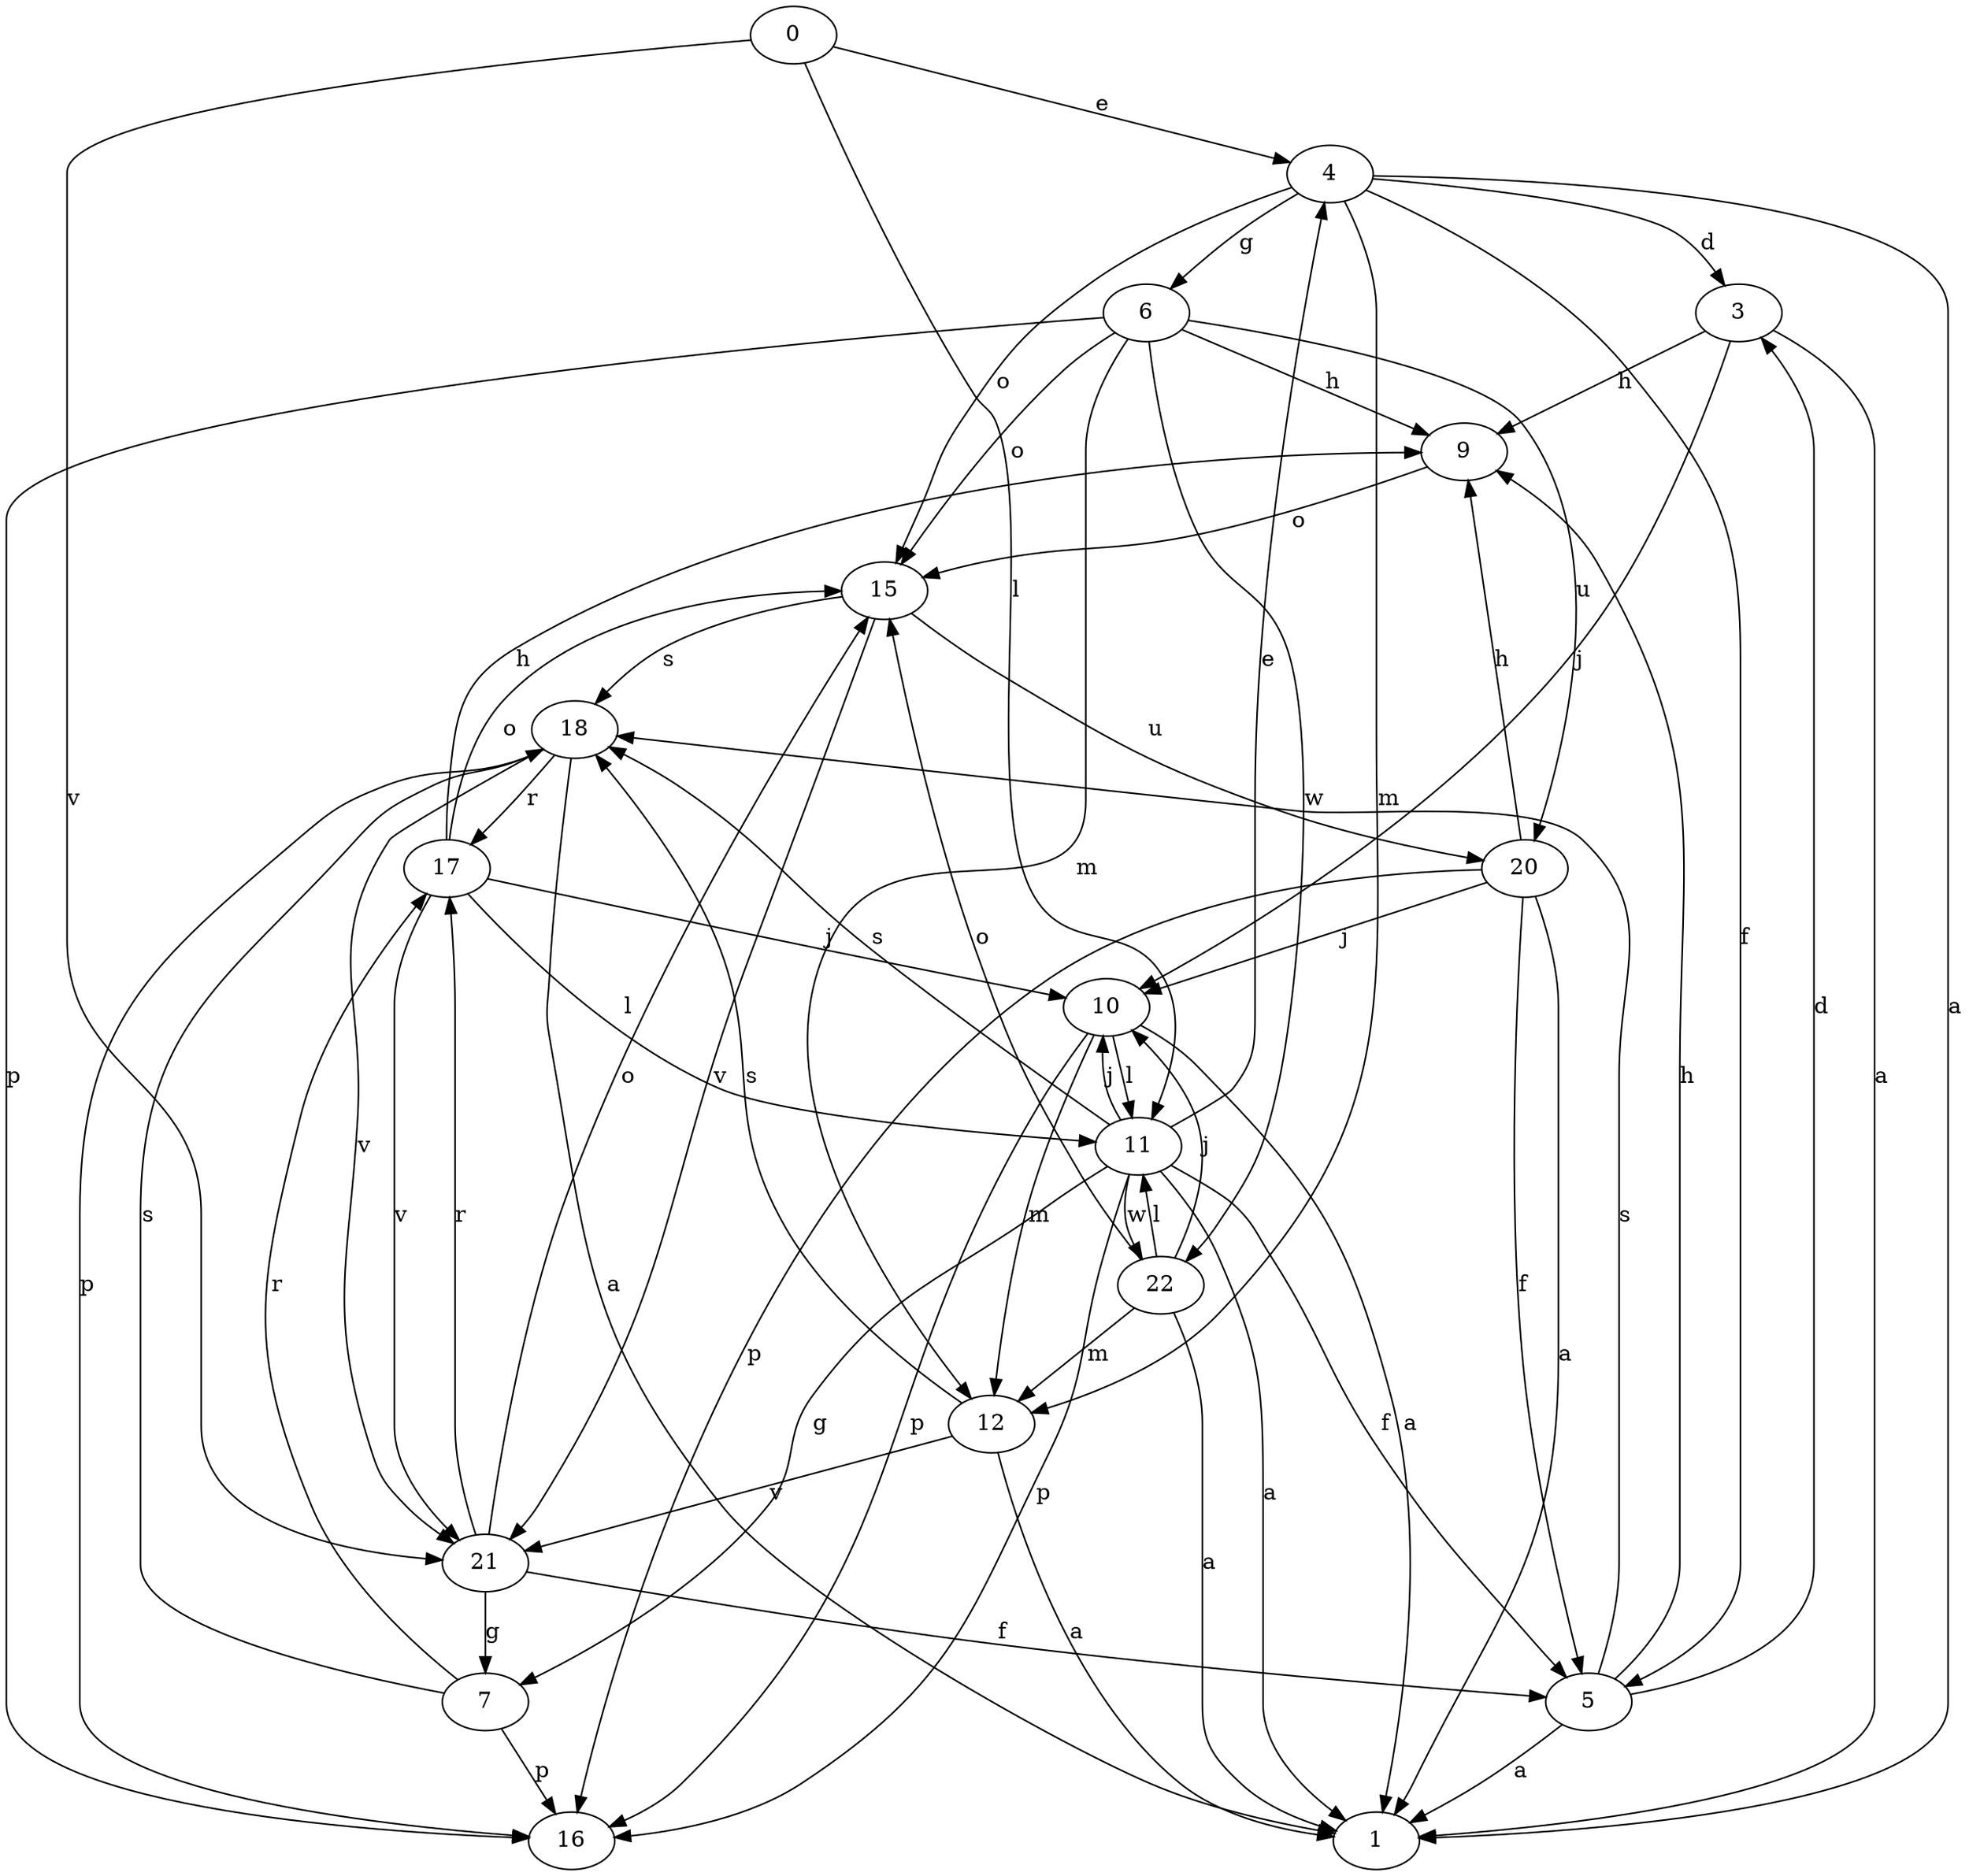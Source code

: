 strict digraph  {
0;
1;
3;
4;
5;
6;
7;
9;
10;
11;
12;
15;
16;
17;
18;
20;
21;
22;
0 -> 4  [label=e];
0 -> 11  [label=l];
0 -> 21  [label=v];
3 -> 1  [label=a];
3 -> 9  [label=h];
3 -> 10  [label=j];
4 -> 1  [label=a];
4 -> 3  [label=d];
4 -> 5  [label=f];
4 -> 6  [label=g];
4 -> 12  [label=m];
4 -> 15  [label=o];
5 -> 1  [label=a];
5 -> 3  [label=d];
5 -> 9  [label=h];
5 -> 18  [label=s];
6 -> 9  [label=h];
6 -> 12  [label=m];
6 -> 15  [label=o];
6 -> 16  [label=p];
6 -> 20  [label=u];
6 -> 22  [label=w];
7 -> 16  [label=p];
7 -> 17  [label=r];
7 -> 18  [label=s];
9 -> 15  [label=o];
10 -> 1  [label=a];
10 -> 11  [label=l];
10 -> 12  [label=m];
10 -> 16  [label=p];
11 -> 1  [label=a];
11 -> 4  [label=e];
11 -> 5  [label=f];
11 -> 7  [label=g];
11 -> 10  [label=j];
11 -> 16  [label=p];
11 -> 18  [label=s];
11 -> 22  [label=w];
12 -> 1  [label=a];
12 -> 18  [label=s];
12 -> 21  [label=v];
15 -> 18  [label=s];
15 -> 20  [label=u];
15 -> 21  [label=v];
17 -> 9  [label=h];
17 -> 10  [label=j];
17 -> 11  [label=l];
17 -> 15  [label=o];
17 -> 21  [label=v];
18 -> 1  [label=a];
18 -> 16  [label=p];
18 -> 17  [label=r];
18 -> 21  [label=v];
20 -> 1  [label=a];
20 -> 5  [label=f];
20 -> 9  [label=h];
20 -> 10  [label=j];
20 -> 16  [label=p];
21 -> 5  [label=f];
21 -> 7  [label=g];
21 -> 15  [label=o];
21 -> 17  [label=r];
22 -> 1  [label=a];
22 -> 10  [label=j];
22 -> 11  [label=l];
22 -> 12  [label=m];
22 -> 15  [label=o];
}
